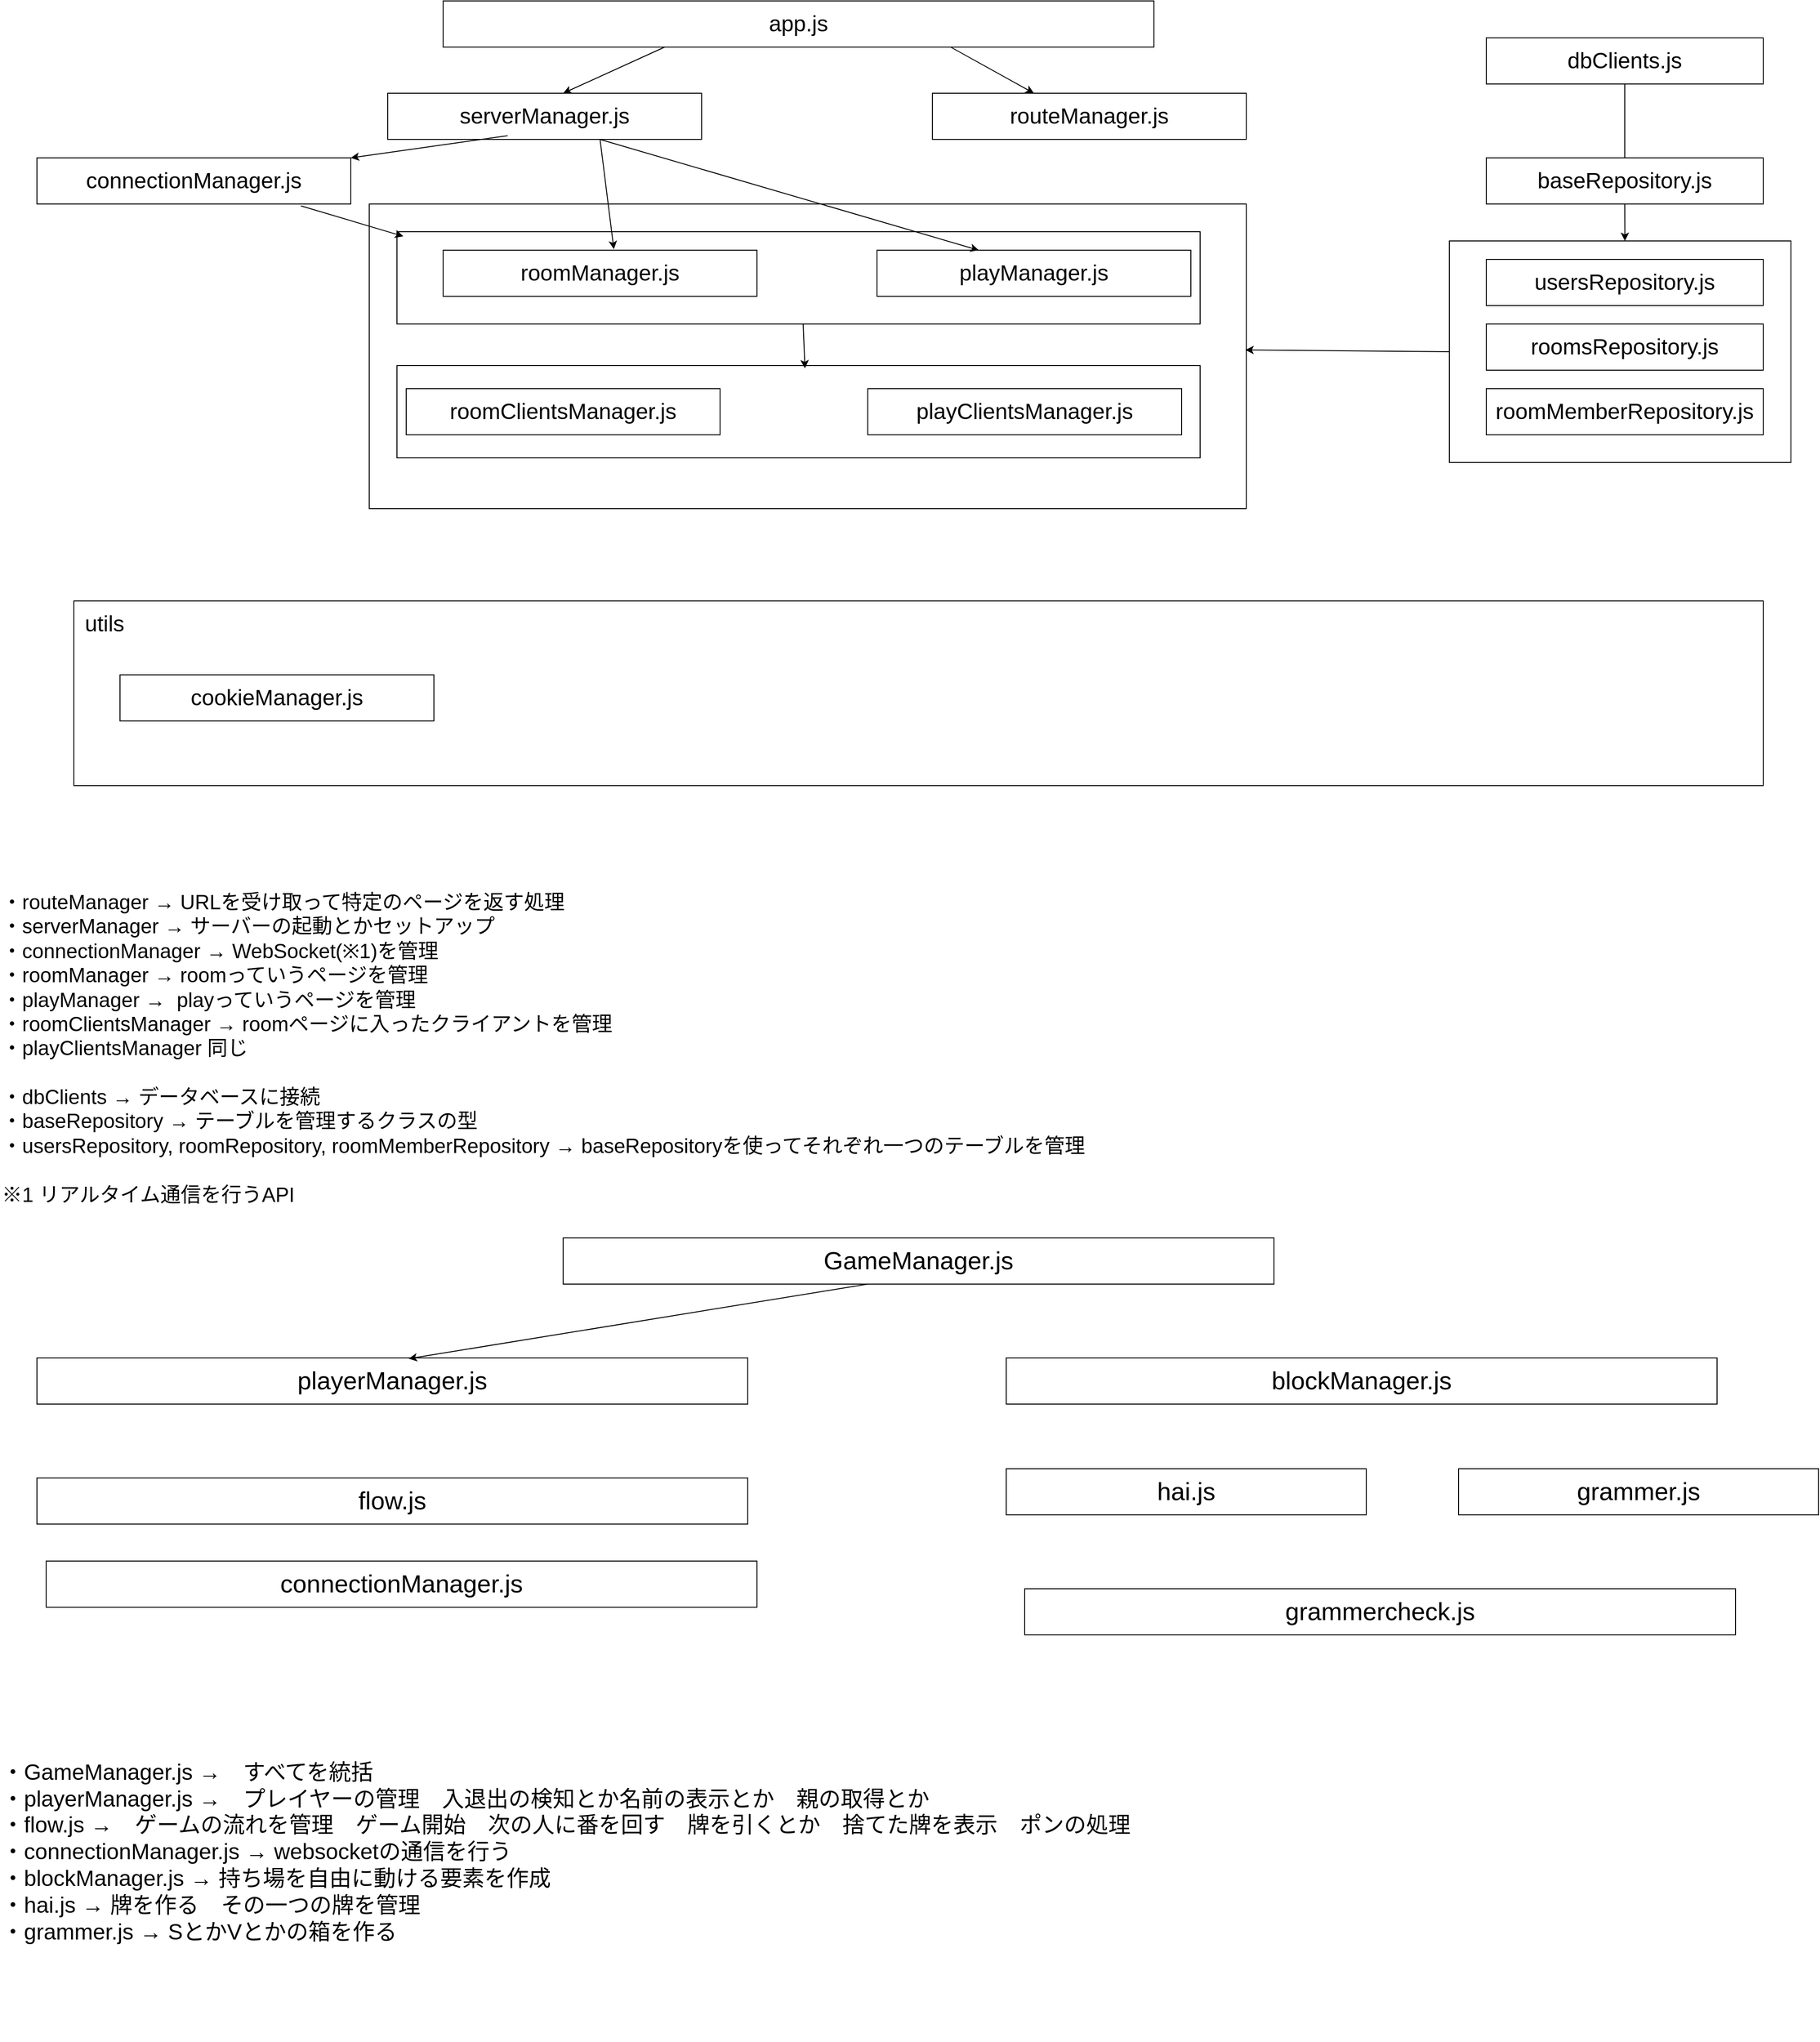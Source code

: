 <mxfile>
    <diagram name="ページ1" id="gwst1a2DxKdk7zVmhHp6">
        <mxGraphModel dx="1314" dy="590" grid="1" gridSize="10" guides="1" tooltips="1" connect="1" arrows="1" fold="1" page="1" pageScale="1" pageWidth="3300" pageHeight="4681" math="0" shadow="0">
            <root>
                <mxCell id="0"/>
                <mxCell id="1" parent="0"/>
                <mxCell id="VSUEKThK-QnD745A-PjU-35" value="" style="rounded=0;whiteSpace=wrap;html=1;" parent="1" vertex="1">
                    <mxGeometry x="500" y="240" width="950" height="330" as="geometry"/>
                </mxCell>
                <mxCell id="VSUEKThK-QnD745A-PjU-31" value="" style="rounded=0;whiteSpace=wrap;html=1;" parent="1" vertex="1">
                    <mxGeometry x="1670" y="280" width="370" height="240" as="geometry"/>
                </mxCell>
                <mxCell id="VSUEKThK-QnD745A-PjU-23" value="" style="rounded=0;whiteSpace=wrap;html=1;" parent="1" vertex="1">
                    <mxGeometry x="530" y="415" width="870" height="100" as="geometry"/>
                </mxCell>
                <mxCell id="VSUEKThK-QnD745A-PjU-18" value="" style="rounded=0;whiteSpace=wrap;html=1;" parent="1" vertex="1">
                    <mxGeometry x="530" y="270" width="870" height="100" as="geometry"/>
                </mxCell>
                <mxCell id="VSUEKThK-QnD745A-PjU-1" value="&lt;font style=&quot;font-size: 24px;&quot;&gt;app.js&lt;/font&gt;" style="rounded=0;whiteSpace=wrap;html=1;" parent="1" vertex="1">
                    <mxGeometry x="580" y="20" width="770" height="50" as="geometry"/>
                </mxCell>
                <mxCell id="VSUEKThK-QnD745A-PjU-2" value="&lt;span style=&quot;font-size: 24px;&quot;&gt;serverManager.js&lt;/span&gt;" style="rounded=0;whiteSpace=wrap;html=1;" parent="1" vertex="1">
                    <mxGeometry x="520" y="120" width="340" height="50" as="geometry"/>
                </mxCell>
                <mxCell id="VSUEKThK-QnD745A-PjU-3" value="&lt;span style=&quot;font-size: 24px;&quot;&gt;routeManager.js&lt;/span&gt;" style="rounded=0;whiteSpace=wrap;html=1;" parent="1" vertex="1">
                    <mxGeometry x="1110" y="120" width="340" height="50" as="geometry"/>
                </mxCell>
                <mxCell id="VSUEKThK-QnD745A-PjU-4" value="&lt;span style=&quot;font-size: 24px;&quot;&gt;connectionManager.js&lt;/span&gt;" style="rounded=0;whiteSpace=wrap;html=1;" parent="1" vertex="1">
                    <mxGeometry x="140" y="190" width="340" height="50" as="geometry"/>
                </mxCell>
                <mxCell id="VSUEKThK-QnD745A-PjU-5" value="&lt;span style=&quot;font-size: 24px;&quot;&gt;roomManager.js&lt;/span&gt;" style="rounded=0;whiteSpace=wrap;html=1;" parent="1" vertex="1">
                    <mxGeometry x="580" y="290" width="340" height="50" as="geometry"/>
                </mxCell>
                <mxCell id="VSUEKThK-QnD745A-PjU-10" value="&lt;span style=&quot;font-size: 24px;&quot;&gt;playManager.js&lt;/span&gt;" style="rounded=0;whiteSpace=wrap;html=1;" parent="1" vertex="1">
                    <mxGeometry x="1050" y="290" width="340" height="50" as="geometry"/>
                </mxCell>
                <mxCell id="VSUEKThK-QnD745A-PjU-12" value="" style="endArrow=classic;html=1;rounded=0;entryX=0.559;entryY=0;entryDx=0;entryDy=0;entryPerimeter=0;" parent="1" target="VSUEKThK-QnD745A-PjU-2" edge="1">
                    <mxGeometry width="50" height="50" relative="1" as="geometry">
                        <mxPoint x="820" y="70" as="sourcePoint"/>
                        <mxPoint x="770" y="130" as="targetPoint"/>
                    </mxGeometry>
                </mxCell>
                <mxCell id="VSUEKThK-QnD745A-PjU-14" value="" style="endArrow=classic;html=1;rounded=0;exitX=0.714;exitY=1;exitDx=0;exitDy=0;exitPerimeter=0;" parent="1" source="VSUEKThK-QnD745A-PjU-1" edge="1">
                    <mxGeometry width="50" height="50" relative="1" as="geometry">
                        <mxPoint x="1170" y="170" as="sourcePoint"/>
                        <mxPoint x="1220" y="120" as="targetPoint"/>
                    </mxGeometry>
                </mxCell>
                <mxCell id="VSUEKThK-QnD745A-PjU-15" value="" style="endArrow=classic;html=1;rounded=0;entryX=1;entryY=0;entryDx=0;entryDy=0;exitX=0.382;exitY=0.92;exitDx=0;exitDy=0;exitPerimeter=0;" parent="1" source="VSUEKThK-QnD745A-PjU-2" target="VSUEKThK-QnD745A-PjU-4" edge="1">
                    <mxGeometry width="50" height="50" relative="1" as="geometry">
                        <mxPoint x="740" y="520" as="sourcePoint"/>
                        <mxPoint x="790" y="470" as="targetPoint"/>
                    </mxGeometry>
                </mxCell>
                <mxCell id="VSUEKThK-QnD745A-PjU-16" value="" style="endArrow=classic;html=1;rounded=0;entryX=0.544;entryY=-0.02;entryDx=0;entryDy=0;entryPerimeter=0;" parent="1" target="VSUEKThK-QnD745A-PjU-5" edge="1">
                    <mxGeometry width="50" height="50" relative="1" as="geometry">
                        <mxPoint x="750" y="170" as="sourcePoint"/>
                        <mxPoint x="790" y="280" as="targetPoint"/>
                    </mxGeometry>
                </mxCell>
                <mxCell id="VSUEKThK-QnD745A-PjU-17" value="" style="endArrow=classic;html=1;rounded=0;entryX=0.324;entryY=0;entryDx=0;entryDy=0;entryPerimeter=0;exitX=0.676;exitY=1;exitDx=0;exitDy=0;exitPerimeter=0;" parent="1" source="VSUEKThK-QnD745A-PjU-2" target="VSUEKThK-QnD745A-PjU-10" edge="1">
                    <mxGeometry width="50" height="50" relative="1" as="geometry">
                        <mxPoint x="800" y="170" as="sourcePoint"/>
                        <mxPoint x="840" y="280" as="targetPoint"/>
                    </mxGeometry>
                </mxCell>
                <mxCell id="VSUEKThK-QnD745A-PjU-19" value="" style="endArrow=classic;html=1;rounded=0;exitX=0.841;exitY=1.04;exitDx=0;exitDy=0;exitPerimeter=0;entryX=0.008;entryY=0.05;entryDx=0;entryDy=0;entryPerimeter=0;" parent="1" source="VSUEKThK-QnD745A-PjU-4" target="VSUEKThK-QnD745A-PjU-18" edge="1">
                    <mxGeometry width="50" height="50" relative="1" as="geometry">
                        <mxPoint x="570" y="480" as="sourcePoint"/>
                        <mxPoint x="620" y="430" as="targetPoint"/>
                    </mxGeometry>
                </mxCell>
                <mxCell id="VSUEKThK-QnD745A-PjU-21" value="&lt;span style=&quot;font-size: 24px;&quot;&gt;roomClientsManager.js&lt;/span&gt;" style="rounded=0;whiteSpace=wrap;html=1;" parent="1" vertex="1">
                    <mxGeometry x="540" y="440" width="340" height="50" as="geometry"/>
                </mxCell>
                <mxCell id="VSUEKThK-QnD745A-PjU-22" value="&lt;span style=&quot;font-size: 24px;&quot;&gt;playClientsManager.js&lt;/span&gt;" style="rounded=0;whiteSpace=wrap;html=1;" parent="1" vertex="1">
                    <mxGeometry x="1040" y="440" width="340" height="50" as="geometry"/>
                </mxCell>
                <mxCell id="VSUEKThK-QnD745A-PjU-24" value="" style="endArrow=classic;html=1;rounded=0;entryX=0.508;entryY=0.03;entryDx=0;entryDy=0;entryPerimeter=0;" parent="1" target="VSUEKThK-QnD745A-PjU-23" edge="1">
                    <mxGeometry width="50" height="50" relative="1" as="geometry">
                        <mxPoint x="970" y="370" as="sourcePoint"/>
                        <mxPoint x="1020" y="320" as="targetPoint"/>
                    </mxGeometry>
                </mxCell>
                <mxCell id="VSUEKThK-QnD745A-PjU-25" value="&lt;font style=&quot;font-size: 24px;&quot;&gt;dbClients.js&lt;/font&gt;" style="rounded=0;whiteSpace=wrap;html=1;" parent="1" vertex="1">
                    <mxGeometry x="1710" y="60" width="300" height="50" as="geometry"/>
                </mxCell>
                <mxCell id="VSUEKThK-QnD745A-PjU-26" value="&lt;span style=&quot;font-size: 24px;&quot;&gt;baseRepository.js&lt;/span&gt;" style="rounded=0;whiteSpace=wrap;html=1;" parent="1" vertex="1">
                    <mxGeometry x="1710" y="190" width="300" height="50" as="geometry"/>
                </mxCell>
                <mxCell id="VSUEKThK-QnD745A-PjU-27" value="" style="endArrow=none;html=1;rounded=0;exitX=0.5;exitY=0;exitDx=0;exitDy=0;" parent="1" source="VSUEKThK-QnD745A-PjU-26" edge="1">
                    <mxGeometry width="50" height="50" relative="1" as="geometry">
                        <mxPoint x="1810" y="160" as="sourcePoint"/>
                        <mxPoint x="1860" y="110" as="targetPoint"/>
                    </mxGeometry>
                </mxCell>
                <mxCell id="VSUEKThK-QnD745A-PjU-28" value="&lt;span style=&quot;font-size: 24px;&quot;&gt;usersRepository.js&lt;/span&gt;" style="rounded=0;whiteSpace=wrap;html=1;" parent="1" vertex="1">
                    <mxGeometry x="1710" y="300" width="300" height="50" as="geometry"/>
                </mxCell>
                <mxCell id="VSUEKThK-QnD745A-PjU-29" value="&lt;span style=&quot;font-size: 24px;&quot;&gt;roomMemberRepository.js&lt;/span&gt;" style="rounded=0;whiteSpace=wrap;html=1;" parent="1" vertex="1">
                    <mxGeometry x="1710" y="440" width="300" height="50" as="geometry"/>
                </mxCell>
                <mxCell id="VSUEKThK-QnD745A-PjU-30" value="&lt;span style=&quot;font-size: 24px;&quot;&gt;roomsRepository.js&lt;/span&gt;" style="rounded=0;whiteSpace=wrap;html=1;" parent="1" vertex="1">
                    <mxGeometry x="1710" y="370" width="300" height="50" as="geometry"/>
                </mxCell>
                <mxCell id="VSUEKThK-QnD745A-PjU-32" value="" style="endArrow=classic;html=1;rounded=0;entryX=0.514;entryY=0;entryDx=0;entryDy=0;entryPerimeter=0;" parent="1" target="VSUEKThK-QnD745A-PjU-31" edge="1">
                    <mxGeometry width="50" height="50" relative="1" as="geometry">
                        <mxPoint x="1860" y="240" as="sourcePoint"/>
                        <mxPoint x="1910" y="190" as="targetPoint"/>
                    </mxGeometry>
                </mxCell>
                <mxCell id="VSUEKThK-QnD745A-PjU-36" value="" style="endArrow=classic;html=1;rounded=0;entryX=0.999;entryY=0.479;entryDx=0;entryDy=0;exitX=0;exitY=0.5;exitDx=0;exitDy=0;entryPerimeter=0;" parent="1" source="VSUEKThK-QnD745A-PjU-31" target="VSUEKThK-QnD745A-PjU-35" edge="1">
                    <mxGeometry width="50" height="50" relative="1" as="geometry">
                        <mxPoint x="1630" y="750" as="sourcePoint"/>
                        <mxPoint x="1680" y="700" as="targetPoint"/>
                    </mxGeometry>
                </mxCell>
                <mxCell id="VSUEKThK-QnD745A-PjU-37" value="" style="rounded=0;whiteSpace=wrap;html=1;" parent="1" vertex="1">
                    <mxGeometry x="180" y="670" width="1830" height="200" as="geometry"/>
                </mxCell>
                <mxCell id="VSUEKThK-QnD745A-PjU-38" value="utils" style="text;html=1;align=left;verticalAlign=middle;whiteSpace=wrap;rounded=0;fontSize=24;" parent="1" vertex="1">
                    <mxGeometry x="190" y="680" width="220" height="30" as="geometry"/>
                </mxCell>
                <mxCell id="VSUEKThK-QnD745A-PjU-40" value="&lt;span style=&quot;font-size: 24px;&quot;&gt;cookieManager.js&lt;/span&gt;" style="rounded=0;whiteSpace=wrap;html=1;" parent="1" vertex="1">
                    <mxGeometry x="230" y="750" width="340" height="50" as="geometry"/>
                </mxCell>
                <mxCell id="9IOTnyxZ-YVvT_nCl2b5-1" value="&lt;font style=&quot;font-size: 22px;&quot;&gt;・routeManager → URLを受け取って特定のページを返す処理&lt;/font&gt;&lt;div&gt;&lt;font style=&quot;font-size: 22px;&quot;&gt;・serverManager → サーバーの起動とかセットアップ&lt;/font&gt;&lt;/div&gt;&lt;div&gt;&lt;font style=&quot;font-size: 22px;&quot;&gt;・connectionManager → WebSocket(※1)を管理&lt;/font&gt;&lt;/div&gt;&lt;div&gt;&lt;font style=&quot;font-size: 22px;&quot;&gt;・roomManager → roomっていうページを管理&lt;/font&gt;&lt;/div&gt;&lt;div&gt;&lt;font style=&quot;font-size: 22px;&quot;&gt;・playManager →&amp;nbsp; playっていうページを管理&lt;/font&gt;&lt;/div&gt;&lt;div&gt;&lt;font style=&quot;font-size: 22px;&quot;&gt;・roomClientsManager → roomページに入ったクライアントを管理&lt;/font&gt;&lt;/div&gt;&lt;div&gt;&lt;font style=&quot;font-size: 22px;&quot;&gt;・playClientsManager 同じ&lt;/font&gt;&lt;/div&gt;&lt;div&gt;&lt;font style=&quot;font-size: 22px;&quot;&gt;&lt;br&gt;&lt;/font&gt;&lt;/div&gt;&lt;div&gt;&lt;font style=&quot;font-size: 22px;&quot;&gt;・dbClients → データベースに接続&lt;/font&gt;&lt;/div&gt;&lt;div&gt;&lt;font style=&quot;font-size: 22px;&quot;&gt;・baseRepository → テーブルを管理するクラスの型&lt;/font&gt;&lt;/div&gt;&lt;div&gt;&lt;font style=&quot;font-size: 22px;&quot;&gt;・usersRepository, roomRepository, roomMemberRepository → baseRepositoryを使ってそれぞれ一つのテーブルを管理&lt;/font&gt;&lt;/div&gt;&lt;div&gt;&lt;font style=&quot;font-size: 22px;&quot;&gt;&lt;br&gt;&lt;/font&gt;&lt;/div&gt;&lt;div&gt;&lt;span style=&quot;font-size: 22px;&quot;&gt;※1 リアルタイム通信を行うAPI&lt;/span&gt;&lt;/div&gt;" style="text;html=1;align=left;verticalAlign=middle;whiteSpace=wrap;rounded=0;" parent="1" vertex="1">
                    <mxGeometry x="100" y="890" width="1720" height="530" as="geometry"/>
                </mxCell>
                <mxCell id="s57Ek5u3isT1F0ClFr8g-1" value="&lt;font style=&quot;font-size: 27px;&quot;&gt;GameManager.js&lt;/font&gt;" style="rounded=0;whiteSpace=wrap;html=1;" parent="1" vertex="1">
                    <mxGeometry x="710" y="1360" width="770" height="50" as="geometry"/>
                </mxCell>
                <mxCell id="s57Ek5u3isT1F0ClFr8g-2" value="&lt;font style=&quot;font-size: 27px;&quot;&gt;playerManager.js&lt;/font&gt;" style="rounded=0;whiteSpace=wrap;html=1;" parent="1" vertex="1">
                    <mxGeometry x="140" y="1490" width="770" height="50" as="geometry"/>
                </mxCell>
                <mxCell id="s57Ek5u3isT1F0ClFr8g-3" value="&lt;font style=&quot;font-size: 27px;&quot;&gt;blockManager.js&lt;/font&gt;" style="rounded=0;whiteSpace=wrap;html=1;" parent="1" vertex="1">
                    <mxGeometry x="1190" y="1490" width="770" height="50" as="geometry"/>
                </mxCell>
                <mxCell id="s57Ek5u3isT1F0ClFr8g-4" value="&lt;font style=&quot;font-size: 27px;&quot;&gt;hai.js&lt;/font&gt;" style="rounded=0;whiteSpace=wrap;html=1;" parent="1" vertex="1">
                    <mxGeometry x="1190" y="1610" width="390" height="50" as="geometry"/>
                </mxCell>
                <mxCell id="s57Ek5u3isT1F0ClFr8g-5" value="&lt;font style=&quot;font-size: 27px;&quot;&gt;grammer.js&lt;/font&gt;" style="rounded=0;whiteSpace=wrap;html=1;" parent="1" vertex="1">
                    <mxGeometry x="1680" y="1610" width="390" height="50" as="geometry"/>
                </mxCell>
                <mxCell id="s57Ek5u3isT1F0ClFr8g-6" value="&lt;font style=&quot;font-size: 27px;&quot;&gt;flow.js&lt;/font&gt;" style="rounded=0;whiteSpace=wrap;html=1;" parent="1" vertex="1">
                    <mxGeometry x="140" y="1620" width="770" height="50" as="geometry"/>
                </mxCell>
                <mxCell id="s57Ek5u3isT1F0ClFr8g-7" value="&lt;font style=&quot;font-size: 27px;&quot;&gt;connectionManager.js&lt;/font&gt;" style="rounded=0;whiteSpace=wrap;html=1;" parent="1" vertex="1">
                    <mxGeometry x="150" y="1710" width="770" height="50" as="geometry"/>
                </mxCell>
                <mxCell id="2" value="" style="endArrow=classic;html=1;rounded=0;entryX=0.523;entryY=0.016;entryDx=0;entryDy=0;entryPerimeter=0;" parent="1" target="s57Ek5u3isT1F0ClFr8g-2" edge="1">
                    <mxGeometry width="50" height="50" relative="1" as="geometry">
                        <mxPoint x="1040" y="1410" as="sourcePoint"/>
                        <mxPoint x="930" y="1460" as="targetPoint"/>
                    </mxGeometry>
                </mxCell>
                <mxCell id="T6opjoUF-Snj-wVWMXmV-2" value="&lt;font style=&quot;font-size: 24px;&quot;&gt;・GameManager.js →　すべてを統括&lt;/font&gt;&lt;div&gt;&lt;font style=&quot;font-size: 24px;&quot;&gt;・playerManager.js →　プレイヤーの管理　入退出の検知とか名前の表示とか　親の取得とか&lt;/font&gt;&lt;/div&gt;&lt;div&gt;&lt;font style=&quot;font-size: 24px;&quot;&gt;・flow.js →　ゲームの流れを管理　ゲーム開始　次の人に番を回す　牌を引くとか　捨てた牌を表示　ポンの処理&lt;/font&gt;&lt;/div&gt;&lt;div&gt;&lt;font style=&quot;font-size: 24px;&quot;&gt;・connectionManager.js → websocketの通信を行う&lt;/font&gt;&lt;/div&gt;&lt;div&gt;&lt;font style=&quot;font-size: 24px;&quot;&gt;・blockManager.js → 持ち場を自由に動ける要素を作成&lt;/font&gt;&lt;/div&gt;&lt;div&gt;&lt;font style=&quot;font-size: 24px;&quot;&gt;・hai.js → 牌を作る　その一つの牌を管理&lt;/font&gt;&lt;/div&gt;&lt;div&gt;&lt;font style=&quot;font-size: 24px;&quot;&gt;・grammer.js → SとかVとかの箱を作る&lt;/font&gt;&lt;/div&gt;" style="text;html=1;align=left;verticalAlign=middle;whiteSpace=wrap;rounded=0;" parent="1" vertex="1">
                    <mxGeometry x="100" y="1820" width="1540" height="410" as="geometry"/>
                </mxCell>
                <mxCell id="3" value="&lt;font style=&quot;font-size: 27px;&quot;&gt;grammercheck.js&lt;/font&gt;" style="rounded=0;whiteSpace=wrap;html=1;" parent="1" vertex="1">
                    <mxGeometry x="1210" y="1740" width="770" height="50" as="geometry"/>
                </mxCell>
            </root>
        </mxGraphModel>
    </diagram>
</mxfile>